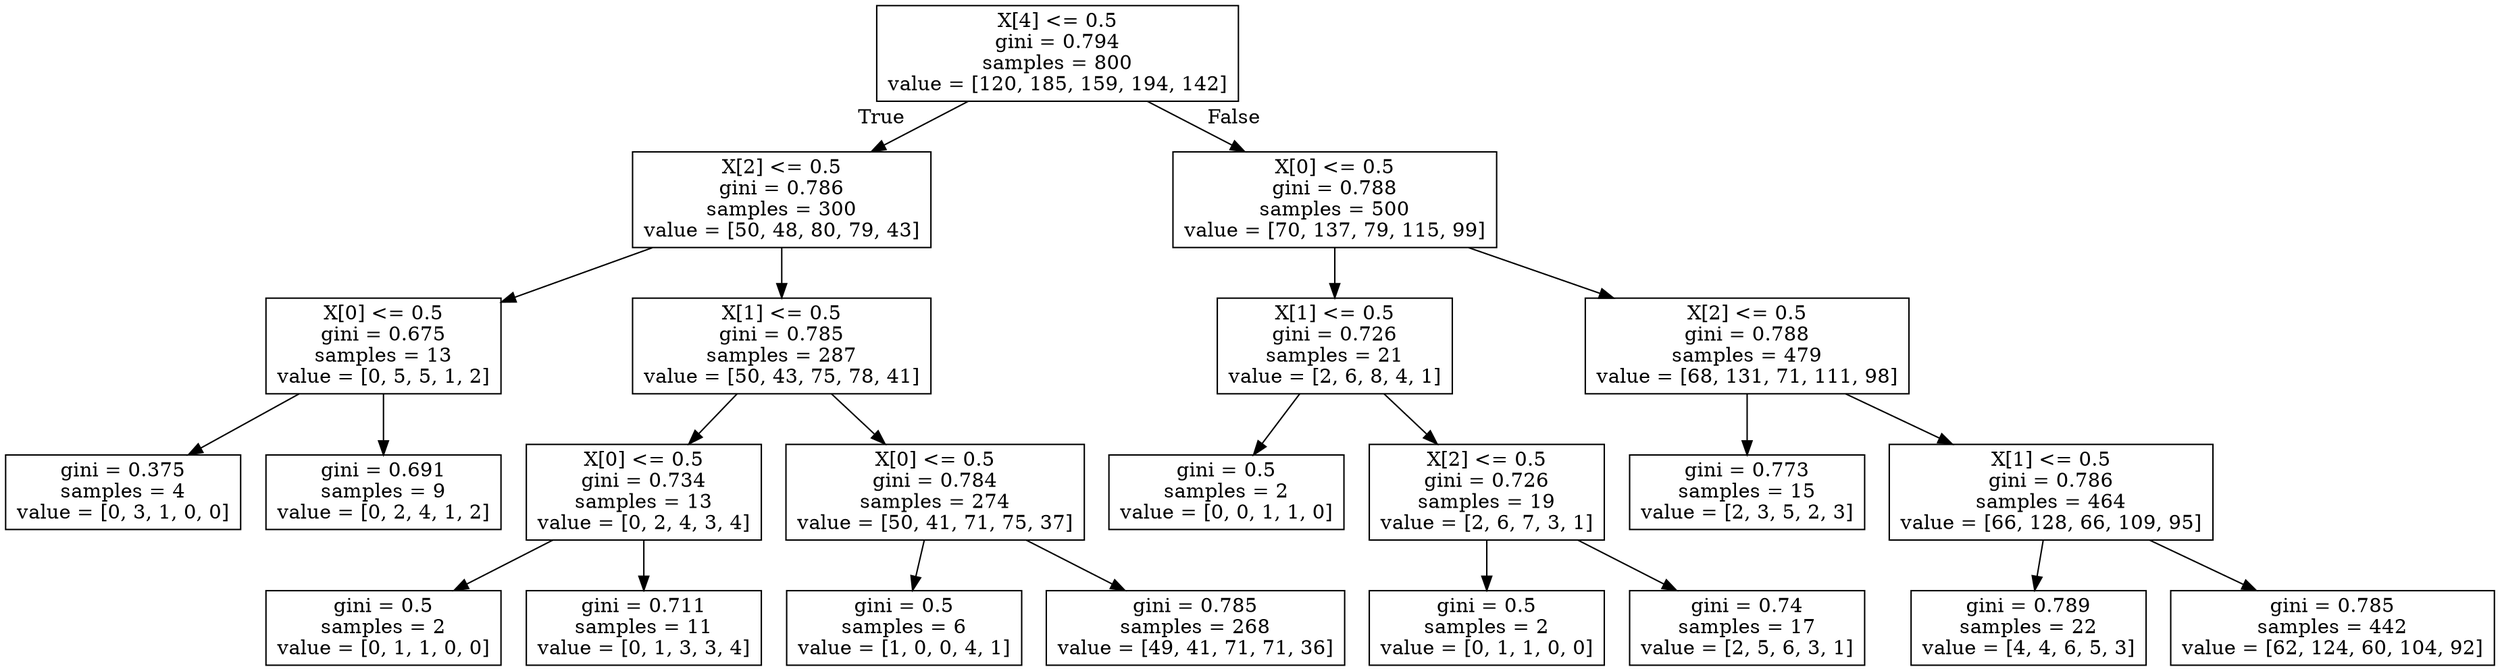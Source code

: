 digraph Tree {
node [shape=box] ;
0 [label="X[4] <= 0.5\ngini = 0.794\nsamples = 800\nvalue = [120, 185, 159, 194, 142]"] ;
1 [label="X[2] <= 0.5\ngini = 0.786\nsamples = 300\nvalue = [50, 48, 80, 79, 43]"] ;
0 -> 1 [labeldistance=2.5, labelangle=45, headlabel="True"] ;
2 [label="X[0] <= 0.5\ngini = 0.675\nsamples = 13\nvalue = [0, 5, 5, 1, 2]"] ;
1 -> 2 ;
3 [label="gini = 0.375\nsamples = 4\nvalue = [0, 3, 1, 0, 0]"] ;
2 -> 3 ;
4 [label="gini = 0.691\nsamples = 9\nvalue = [0, 2, 4, 1, 2]"] ;
2 -> 4 ;
5 [label="X[1] <= 0.5\ngini = 0.785\nsamples = 287\nvalue = [50, 43, 75, 78, 41]"] ;
1 -> 5 ;
6 [label="X[0] <= 0.5\ngini = 0.734\nsamples = 13\nvalue = [0, 2, 4, 3, 4]"] ;
5 -> 6 ;
7 [label="gini = 0.5\nsamples = 2\nvalue = [0, 1, 1, 0, 0]"] ;
6 -> 7 ;
8 [label="gini = 0.711\nsamples = 11\nvalue = [0, 1, 3, 3, 4]"] ;
6 -> 8 ;
9 [label="X[0] <= 0.5\ngini = 0.784\nsamples = 274\nvalue = [50, 41, 71, 75, 37]"] ;
5 -> 9 ;
10 [label="gini = 0.5\nsamples = 6\nvalue = [1, 0, 0, 4, 1]"] ;
9 -> 10 ;
11 [label="gini = 0.785\nsamples = 268\nvalue = [49, 41, 71, 71, 36]"] ;
9 -> 11 ;
12 [label="X[0] <= 0.5\ngini = 0.788\nsamples = 500\nvalue = [70, 137, 79, 115, 99]"] ;
0 -> 12 [labeldistance=2.5, labelangle=-45, headlabel="False"] ;
13 [label="X[1] <= 0.5\ngini = 0.726\nsamples = 21\nvalue = [2, 6, 8, 4, 1]"] ;
12 -> 13 ;
14 [label="gini = 0.5\nsamples = 2\nvalue = [0, 0, 1, 1, 0]"] ;
13 -> 14 ;
15 [label="X[2] <= 0.5\ngini = 0.726\nsamples = 19\nvalue = [2, 6, 7, 3, 1]"] ;
13 -> 15 ;
16 [label="gini = 0.5\nsamples = 2\nvalue = [0, 1, 1, 0, 0]"] ;
15 -> 16 ;
17 [label="gini = 0.74\nsamples = 17\nvalue = [2, 5, 6, 3, 1]"] ;
15 -> 17 ;
18 [label="X[2] <= 0.5\ngini = 0.788\nsamples = 479\nvalue = [68, 131, 71, 111, 98]"] ;
12 -> 18 ;
19 [label="gini = 0.773\nsamples = 15\nvalue = [2, 3, 5, 2, 3]"] ;
18 -> 19 ;
20 [label="X[1] <= 0.5\ngini = 0.786\nsamples = 464\nvalue = [66, 128, 66, 109, 95]"] ;
18 -> 20 ;
21 [label="gini = 0.789\nsamples = 22\nvalue = [4, 4, 6, 5, 3]"] ;
20 -> 21 ;
22 [label="gini = 0.785\nsamples = 442\nvalue = [62, 124, 60, 104, 92]"] ;
20 -> 22 ;
}